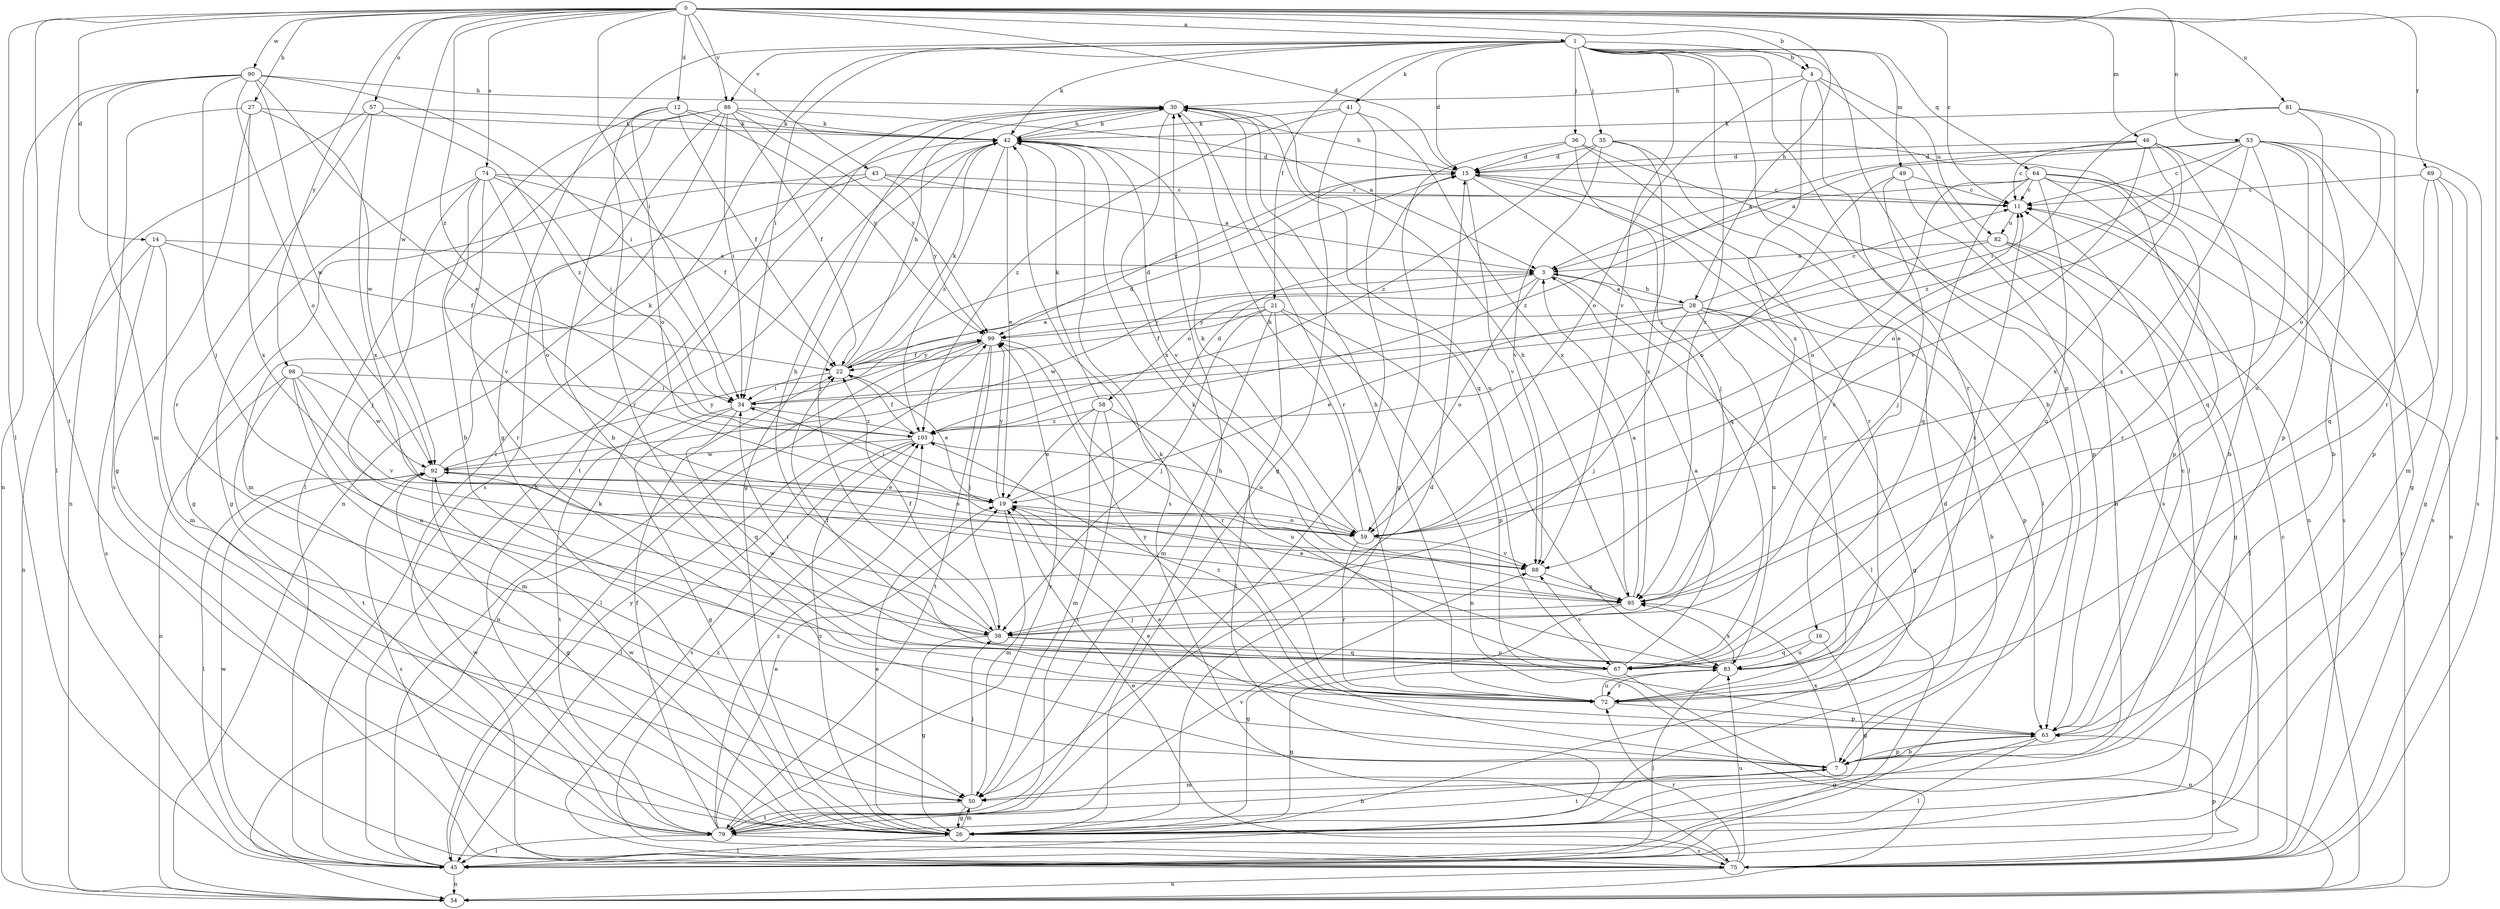 strict digraph  {
0;
1;
3;
4;
7;
11;
12;
14;
15;
16;
19;
21;
22;
26;
27;
28;
30;
34;
35;
36;
38;
41;
42;
43;
45;
46;
49;
50;
53;
54;
57;
58;
59;
63;
64;
67;
69;
72;
74;
75;
79;
81;
82;
83;
86;
88;
90;
92;
95;
98;
99;
103;
0 -> 1  [label=a];
0 -> 4  [label=b];
0 -> 11  [label=c];
0 -> 12  [label=d];
0 -> 14  [label=d];
0 -> 15  [label=d];
0 -> 27  [label=h];
0 -> 28  [label=h];
0 -> 34  [label=i];
0 -> 43  [label=l];
0 -> 45  [label=l];
0 -> 46  [label=m];
0 -> 53  [label=n];
0 -> 57  [label=o];
0 -> 69  [label=r];
0 -> 74  [label=s];
0 -> 75  [label=s];
0 -> 79  [label=t];
0 -> 81  [label=u];
0 -> 86  [label=v];
0 -> 90  [label=w];
0 -> 92  [label=w];
0 -> 98  [label=y];
0 -> 103  [label=z];
1 -> 4  [label=b];
1 -> 7  [label=b];
1 -> 15  [label=d];
1 -> 16  [label=e];
1 -> 21  [label=f];
1 -> 26  [label=g];
1 -> 34  [label=i];
1 -> 35  [label=j];
1 -> 36  [label=j];
1 -> 41  [label=k];
1 -> 42  [label=k];
1 -> 45  [label=l];
1 -> 49  [label=m];
1 -> 63  [label=p];
1 -> 64  [label=q];
1 -> 86  [label=v];
1 -> 88  [label=v];
1 -> 95  [label=x];
3 -> 28  [label=h];
3 -> 45  [label=l];
3 -> 58  [label=o];
3 -> 59  [label=o];
3 -> 92  [label=w];
4 -> 30  [label=h];
4 -> 45  [label=l];
4 -> 59  [label=o];
4 -> 72  [label=r];
4 -> 82  [label=u];
4 -> 95  [label=x];
7 -> 19  [label=e];
7 -> 42  [label=k];
7 -> 50  [label=m];
7 -> 63  [label=p];
7 -> 79  [label=t];
7 -> 95  [label=x];
11 -> 82  [label=u];
12 -> 7  [label=b];
12 -> 22  [label=f];
12 -> 42  [label=k];
12 -> 59  [label=o];
12 -> 72  [label=r];
12 -> 99  [label=y];
14 -> 3  [label=a];
14 -> 22  [label=f];
14 -> 50  [label=m];
14 -> 54  [label=n];
14 -> 75  [label=s];
15 -> 11  [label=c];
15 -> 30  [label=h];
15 -> 67  [label=q];
15 -> 72  [label=r];
15 -> 88  [label=v];
15 -> 99  [label=y];
16 -> 26  [label=g];
16 -> 67  [label=q];
16 -> 83  [label=u];
19 -> 15  [label=d];
19 -> 34  [label=i];
19 -> 50  [label=m];
19 -> 59  [label=o];
19 -> 99  [label=y];
21 -> 22  [label=f];
21 -> 38  [label=j];
21 -> 45  [label=l];
21 -> 50  [label=m];
21 -> 54  [label=n];
21 -> 63  [label=p];
21 -> 99  [label=y];
22 -> 3  [label=a];
22 -> 15  [label=d];
22 -> 19  [label=e];
22 -> 30  [label=h];
22 -> 34  [label=i];
22 -> 42  [label=k];
22 -> 99  [label=y];
26 -> 15  [label=d];
26 -> 19  [label=e];
26 -> 45  [label=l];
26 -> 50  [label=m];
26 -> 92  [label=w];
26 -> 103  [label=z];
27 -> 26  [label=g];
27 -> 42  [label=k];
27 -> 75  [label=s];
27 -> 92  [label=w];
27 -> 95  [label=x];
28 -> 3  [label=a];
28 -> 7  [label=b];
28 -> 11  [label=c];
28 -> 19  [label=e];
28 -> 26  [label=g];
28 -> 38  [label=j];
28 -> 63  [label=p];
28 -> 83  [label=u];
28 -> 99  [label=y];
30 -> 42  [label=k];
30 -> 67  [label=q];
30 -> 72  [label=r];
30 -> 79  [label=t];
30 -> 83  [label=u];
30 -> 95  [label=x];
34 -> 15  [label=d];
34 -> 26  [label=g];
34 -> 67  [label=q];
34 -> 79  [label=t];
34 -> 103  [label=z];
35 -> 15  [label=d];
35 -> 45  [label=l];
35 -> 54  [label=n];
35 -> 88  [label=v];
35 -> 95  [label=x];
35 -> 103  [label=z];
36 -> 15  [label=d];
36 -> 26  [label=g];
36 -> 38  [label=j];
36 -> 72  [label=r];
36 -> 75  [label=s];
38 -> 22  [label=f];
38 -> 26  [label=g];
38 -> 30  [label=h];
38 -> 67  [label=q];
38 -> 83  [label=u];
38 -> 92  [label=w];
41 -> 26  [label=g];
41 -> 42  [label=k];
41 -> 79  [label=t];
41 -> 95  [label=x];
41 -> 103  [label=z];
42 -> 15  [label=d];
42 -> 19  [label=e];
42 -> 26  [label=g];
42 -> 30  [label=h];
42 -> 38  [label=j];
42 -> 75  [label=s];
42 -> 88  [label=v];
42 -> 103  [label=z];
43 -> 3  [label=a];
43 -> 11  [label=c];
43 -> 26  [label=g];
43 -> 50  [label=m];
43 -> 99  [label=y];
45 -> 30  [label=h];
45 -> 42  [label=k];
45 -> 54  [label=n];
45 -> 92  [label=w];
45 -> 99  [label=y];
46 -> 3  [label=a];
46 -> 7  [label=b];
46 -> 11  [label=c];
46 -> 15  [label=d];
46 -> 26  [label=g];
46 -> 59  [label=o];
46 -> 88  [label=v];
46 -> 95  [label=x];
49 -> 11  [label=c];
49 -> 38  [label=j];
49 -> 59  [label=o];
49 -> 63  [label=p];
50 -> 15  [label=d];
50 -> 26  [label=g];
50 -> 38  [label=j];
50 -> 79  [label=t];
53 -> 3  [label=a];
53 -> 7  [label=b];
53 -> 11  [label=c];
53 -> 15  [label=d];
53 -> 50  [label=m];
53 -> 63  [label=p];
53 -> 67  [label=q];
53 -> 75  [label=s];
53 -> 95  [label=x];
53 -> 103  [label=z];
54 -> 11  [label=c];
57 -> 42  [label=k];
57 -> 54  [label=n];
57 -> 72  [label=r];
57 -> 95  [label=x];
57 -> 103  [label=z];
58 -> 19  [label=e];
58 -> 42  [label=k];
58 -> 50  [label=m];
58 -> 79  [label=t];
58 -> 83  [label=u];
58 -> 103  [label=z];
59 -> 30  [label=h];
59 -> 42  [label=k];
59 -> 72  [label=r];
59 -> 88  [label=v];
63 -> 7  [label=b];
63 -> 11  [label=c];
63 -> 19  [label=e];
63 -> 26  [label=g];
63 -> 45  [label=l];
63 -> 99  [label=y];
64 -> 11  [label=c];
64 -> 54  [label=n];
64 -> 59  [label=o];
64 -> 63  [label=p];
64 -> 67  [label=q];
64 -> 72  [label=r];
64 -> 75  [label=s];
64 -> 83  [label=u];
64 -> 103  [label=z];
67 -> 3  [label=a];
67 -> 22  [label=f];
67 -> 26  [label=g];
67 -> 42  [label=k];
67 -> 54  [label=n];
67 -> 88  [label=v];
69 -> 11  [label=c];
69 -> 26  [label=g];
69 -> 63  [label=p];
69 -> 67  [label=q];
69 -> 75  [label=s];
72 -> 30  [label=h];
72 -> 63  [label=p];
72 -> 83  [label=u];
72 -> 103  [label=z];
74 -> 11  [label=c];
74 -> 22  [label=f];
74 -> 26  [label=g];
74 -> 34  [label=i];
74 -> 38  [label=j];
74 -> 59  [label=o];
74 -> 72  [label=r];
74 -> 88  [label=v];
75 -> 11  [label=c];
75 -> 19  [label=e];
75 -> 54  [label=n];
75 -> 63  [label=p];
75 -> 72  [label=r];
75 -> 83  [label=u];
75 -> 103  [label=z];
79 -> 7  [label=b];
79 -> 19  [label=e];
79 -> 22  [label=f];
79 -> 30  [label=h];
79 -> 45  [label=l];
79 -> 75  [label=s];
79 -> 88  [label=v];
79 -> 92  [label=w];
79 -> 99  [label=y];
79 -> 103  [label=z];
81 -> 34  [label=i];
81 -> 42  [label=k];
81 -> 59  [label=o];
81 -> 72  [label=r];
81 -> 83  [label=u];
82 -> 3  [label=a];
82 -> 7  [label=b];
82 -> 26  [label=g];
82 -> 34  [label=i];
82 -> 45  [label=l];
83 -> 11  [label=c];
83 -> 34  [label=i];
83 -> 45  [label=l];
83 -> 72  [label=r];
83 -> 95  [label=x];
86 -> 3  [label=a];
86 -> 7  [label=b];
86 -> 22  [label=f];
86 -> 34  [label=i];
86 -> 42  [label=k];
86 -> 45  [label=l];
86 -> 54  [label=n];
86 -> 75  [label=s];
86 -> 99  [label=y];
88 -> 95  [label=x];
90 -> 19  [label=e];
90 -> 30  [label=h];
90 -> 34  [label=i];
90 -> 38  [label=j];
90 -> 45  [label=l];
90 -> 50  [label=m];
90 -> 54  [label=n];
90 -> 59  [label=o];
90 -> 92  [label=w];
92 -> 19  [label=e];
92 -> 26  [label=g];
92 -> 42  [label=k];
92 -> 45  [label=l];
92 -> 59  [label=o];
92 -> 75  [label=s];
92 -> 99  [label=y];
95 -> 3  [label=a];
95 -> 11  [label=c];
95 -> 19  [label=e];
95 -> 26  [label=g];
95 -> 30  [label=h];
95 -> 38  [label=j];
98 -> 34  [label=i];
98 -> 50  [label=m];
98 -> 54  [label=n];
98 -> 79  [label=t];
98 -> 83  [label=u];
98 -> 88  [label=v];
98 -> 92  [label=w];
99 -> 22  [label=f];
99 -> 38  [label=j];
99 -> 45  [label=l];
99 -> 54  [label=n];
99 -> 72  [label=r];
99 -> 79  [label=t];
103 -> 22  [label=f];
103 -> 45  [label=l];
103 -> 59  [label=o];
103 -> 75  [label=s];
103 -> 92  [label=w];
}
